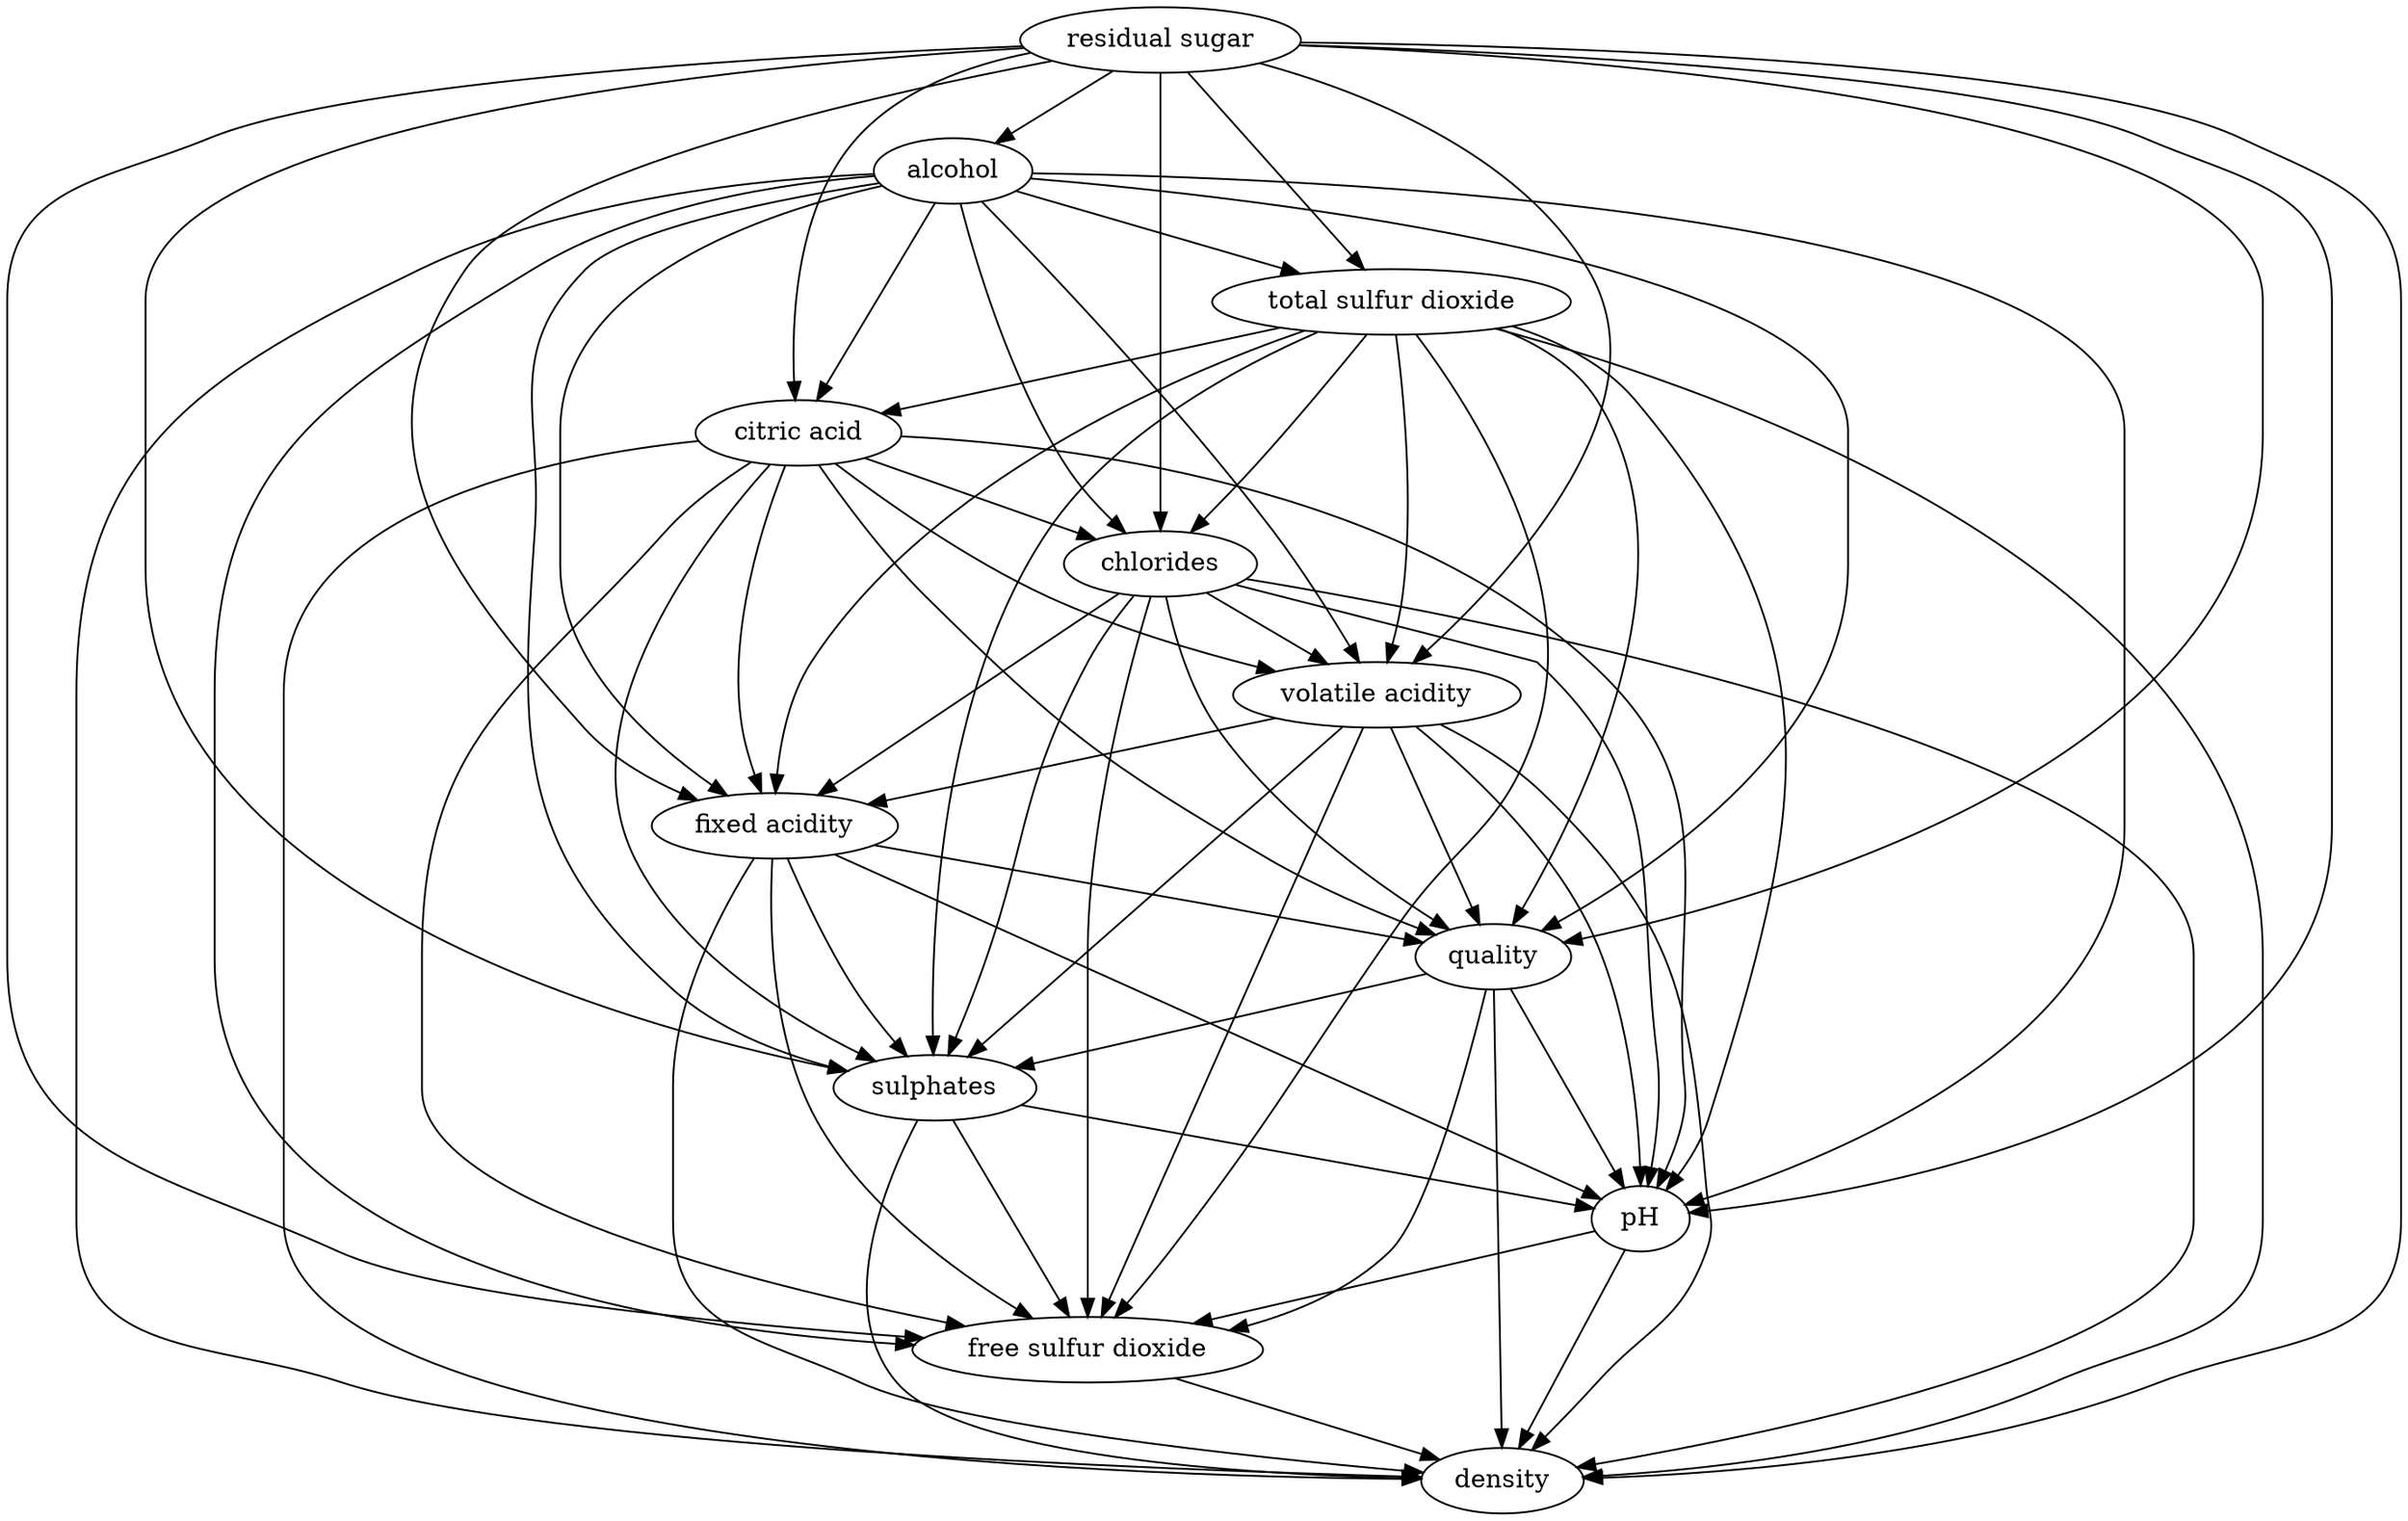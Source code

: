 strict digraph {
	0 [label="fixed acidity"]
	1 [label="volatile acidity"]
	2 [label="citric acid"]
	3 [label="residual sugar"]
	4 [label="chlorides"]
	5 [label="free sulfur dioxide"]
	6 [label="total sulfur dioxide"]
	7 [label="density"]
	8 [label="pH"]
	9 [label="sulphates"]
	10 [label="alcohol"]
	11 [label="quality"]
	0 -> 5
	0 -> 7
	0 -> 8
	0 -> 9
	0 -> 11
	1 -> 0
	1 -> 5
	1 -> 7
	1 -> 8
	1 -> 9
	1 -> 11
	2 -> 0
	2 -> 1
	2 -> 4
	2 -> 5
	2 -> 7
	2 -> 8
	2 -> 9
	2 -> 11
	3 -> 0
	3 -> 1
	3 -> 2
	3 -> 4
	3 -> 5
	3 -> 6
	3 -> 7
	3 -> 8
	3 -> 9
	3 -> 10
	3 -> 11
	4 -> 0
	4 -> 1
	4 -> 5
	4 -> 7
	4 -> 8
	4 -> 9
	4 -> 11
	5 -> 7
	6 -> 0
	6 -> 1
	6 -> 2
	6 -> 4
	6 -> 5
	6 -> 7
	6 -> 8
	6 -> 9
	6 -> 11
	8 -> 5
	8 -> 7
	9 -> 5
	9 -> 7
	9 -> 8
	10 -> 0
	10 -> 1
	10 -> 2
	10 -> 4
	10 -> 5
	10 -> 6
	10 -> 7
	10 -> 8
	10 -> 9
	10 -> 11
	11 -> 5
	11 -> 7
	11 -> 8
	11 -> 9
}